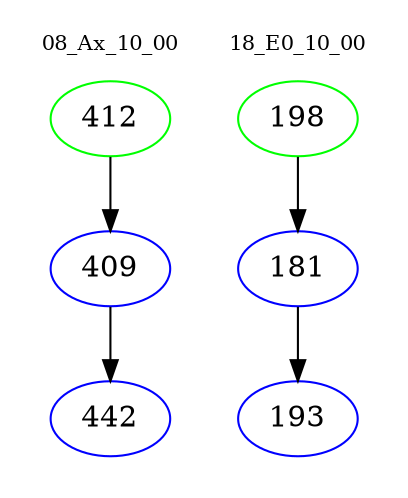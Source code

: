 digraph{
subgraph cluster_0 {
color = white
label = "08_Ax_10_00";
fontsize=10;
T0_412 [label="412", color="green"]
T0_412 -> T0_409 [color="black"]
T0_409 [label="409", color="blue"]
T0_409 -> T0_442 [color="black"]
T0_442 [label="442", color="blue"]
}
subgraph cluster_1 {
color = white
label = "18_E0_10_00";
fontsize=10;
T1_198 [label="198", color="green"]
T1_198 -> T1_181 [color="black"]
T1_181 [label="181", color="blue"]
T1_181 -> T1_193 [color="black"]
T1_193 [label="193", color="blue"]
}
}
